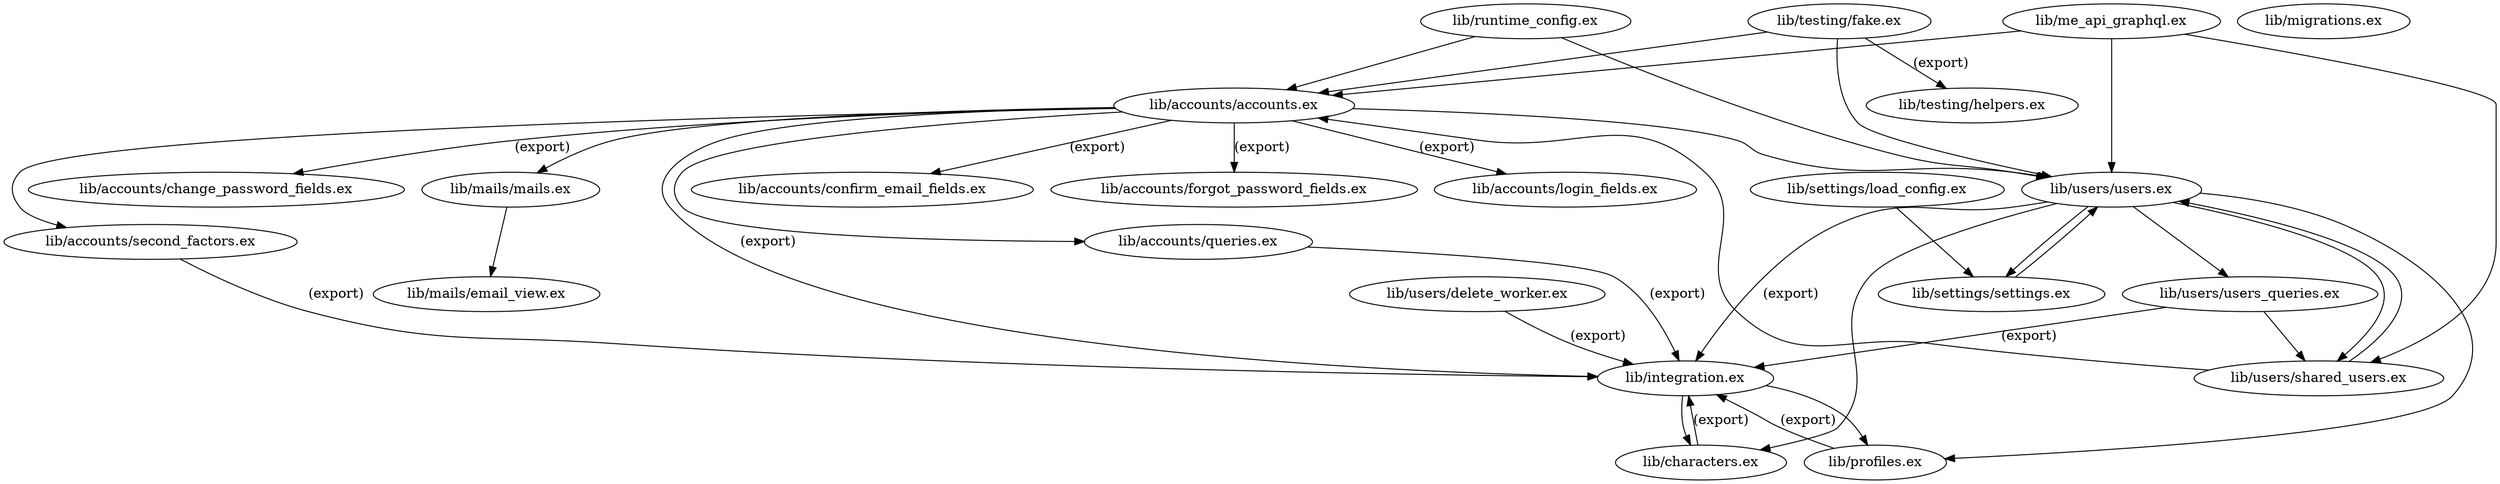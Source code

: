 digraph "xref graph" {
  "lib/accounts/accounts.ex"
  "lib/accounts/accounts.ex" -> "lib/accounts/change_password_fields.ex" [label="(export)"]
  "lib/accounts/accounts.ex" -> "lib/accounts/confirm_email_fields.ex" [label="(export)"]
  "lib/accounts/accounts.ex" -> "lib/accounts/forgot_password_fields.ex" [label="(export)"]
  "lib/accounts/accounts.ex" -> "lib/accounts/login_fields.ex" [label="(export)"]
  "lib/accounts/accounts.ex" -> "lib/accounts/queries.ex"
  "lib/accounts/queries.ex" -> "lib/integration.ex" [label="(export)"]
  "lib/integration.ex" -> "lib/characters.ex"
  "lib/characters.ex" -> "lib/integration.ex" [label="(export)"]
  "lib/integration.ex" -> "lib/profiles.ex"
  "lib/profiles.ex" -> "lib/integration.ex" [label="(export)"]
  "lib/accounts/accounts.ex" -> "lib/accounts/second_factors.ex"
  "lib/accounts/second_factors.ex" -> "lib/integration.ex" [label="(export)"]
  "lib/accounts/accounts.ex" -> "lib/integration.ex" [label="(export)"]
  "lib/accounts/accounts.ex" -> "lib/mails/mails.ex"
  "lib/mails/mails.ex" -> "lib/mails/email_view.ex"
  "lib/accounts/accounts.ex" -> "lib/users/users.ex"
  "lib/users/users.ex" -> "lib/characters.ex"
  "lib/users/users.ex" -> "lib/integration.ex" [label="(export)"]
  "lib/users/users.ex" -> "lib/profiles.ex"
  "lib/users/users.ex" -> "lib/settings/settings.ex"
  "lib/settings/settings.ex" -> "lib/users/users.ex"
  "lib/users/users.ex" -> "lib/users/shared_users.ex"
  "lib/users/shared_users.ex" -> "lib/accounts/accounts.ex"
  "lib/users/shared_users.ex" -> "lib/users/users.ex"
  "lib/users/users.ex" -> "lib/users/users_queries.ex"
  "lib/users/users_queries.ex" -> "lib/integration.ex" [label="(export)"]
  "lib/users/users_queries.ex" -> "lib/users/shared_users.ex"
  "lib/accounts/change_password_fields.ex"
  "lib/accounts/confirm_email_fields.ex"
  "lib/accounts/forgot_password_fields.ex"
  "lib/accounts/login_fields.ex"
  "lib/accounts/queries.ex"
  "lib/accounts/second_factors.ex"
  "lib/characters.ex"
  "lib/integration.ex"
  "lib/mails/email_view.ex"
  "lib/mails/mails.ex"
  "lib/me_api_graphql.ex"
  "lib/me_api_graphql.ex" -> "lib/accounts/accounts.ex"
  "lib/me_api_graphql.ex" -> "lib/users/shared_users.ex"
  "lib/me_api_graphql.ex" -> "lib/users/users.ex"
  "lib/migrations.ex"
  "lib/profiles.ex"
  "lib/runtime_config.ex"
  "lib/runtime_config.ex" -> "lib/accounts/accounts.ex"
  "lib/runtime_config.ex" -> "lib/users/users.ex"
  "lib/settings/load_config.ex"
  "lib/settings/load_config.ex" -> "lib/settings/settings.ex"
  "lib/settings/settings.ex"
  "lib/testing/fake.ex"
  "lib/testing/fake.ex" -> "lib/accounts/accounts.ex"
  "lib/testing/fake.ex" -> "lib/testing/helpers.ex" [label="(export)"]
  "lib/testing/fake.ex" -> "lib/users/users.ex"
  "lib/testing/helpers.ex"
  "lib/users/delete_worker.ex"
  "lib/users/delete_worker.ex" -> "lib/integration.ex" [label="(export)"]
  "lib/users/shared_users.ex"
  "lib/users/users.ex"
  "lib/users/users_queries.ex"
}

